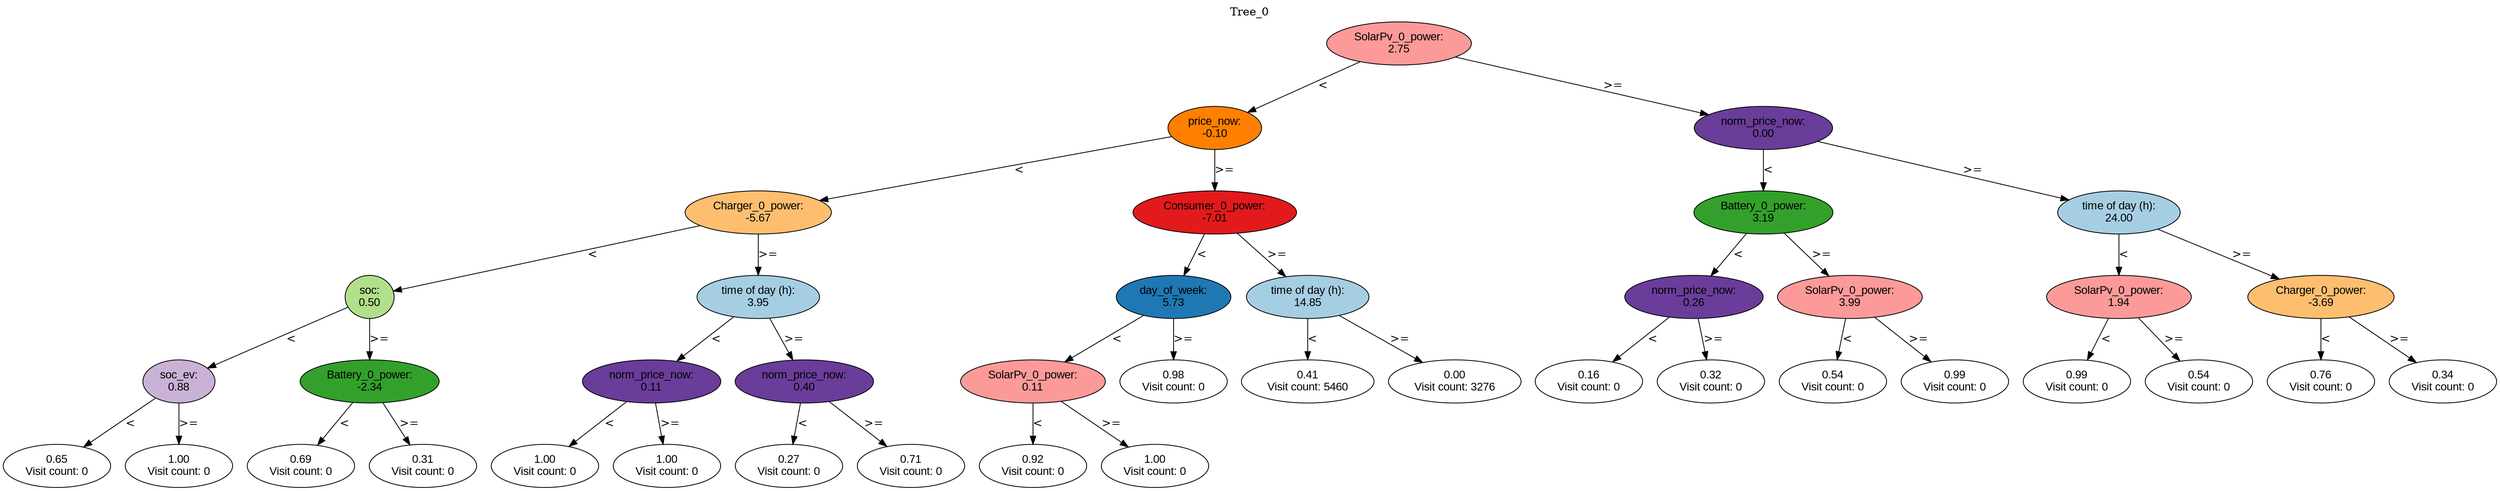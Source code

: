 digraph BST {
    node [fontname="Arial" style=filled colorscheme=paired12];
    0 [ label = "SolarPv_0_power:
2.75" fillcolor=5];
    1 [ label = "price_now:
-0.10" fillcolor=8];
    2 [ label = "Charger_0_power:
-5.67" fillcolor=7];
    3 [ label = "soc:
0.50" fillcolor=3];
    4 [ label = "soc_ev:
0.88" fillcolor=9];
    5 [ label = "0.65
Visit count: 0" fillcolor=white];
    6 [ label = "1.00
Visit count: 0" fillcolor=white];
    7 [ label = "Battery_0_power:
-2.34" fillcolor=4];
    8 [ label = "0.69
Visit count: 0" fillcolor=white];
    9 [ label = "0.31
Visit count: 0" fillcolor=white];
    10 [ label = "time of day (h):
3.95" fillcolor=1];
    11 [ label = "norm_price_now:
0.11" fillcolor=10];
    12 [ label = "1.00
Visit count: 0" fillcolor=white];
    13 [ label = "1.00
Visit count: 0" fillcolor=white];
    14 [ label = "norm_price_now:
0.40" fillcolor=10];
    15 [ label = "0.27
Visit count: 0" fillcolor=white];
    16 [ label = "0.71
Visit count: 0" fillcolor=white];
    17 [ label = "Consumer_0_power:
-7.01" fillcolor=6];
    18 [ label = "day_of_week:
5.73" fillcolor=2];
    19 [ label = "SolarPv_0_power:
0.11" fillcolor=5];
    20 [ label = "0.92
Visit count: 0" fillcolor=white];
    21 [ label = "1.00
Visit count: 0" fillcolor=white];
    22 [ label = "0.98
Visit count: 0" fillcolor=white];
    23 [ label = "time of day (h):
14.85" fillcolor=1];
    24 [ label = "0.41
Visit count: 5460" fillcolor=white];
    25 [ label = "0.00
Visit count: 3276" fillcolor=white];
    26 [ label = "norm_price_now:
0.00" fillcolor=10];
    27 [ label = "Battery_0_power:
3.19" fillcolor=4];
    28 [ label = "norm_price_now:
0.26" fillcolor=10];
    29 [ label = "0.16
Visit count: 0" fillcolor=white];
    30 [ label = "0.32
Visit count: 0" fillcolor=white];
    31 [ label = "SolarPv_0_power:
3.99" fillcolor=5];
    32 [ label = "0.54
Visit count: 0" fillcolor=white];
    33 [ label = "0.99
Visit count: 0" fillcolor=white];
    34 [ label = "time of day (h):
24.00" fillcolor=1];
    35 [ label = "SolarPv_0_power:
1.94" fillcolor=5];
    36 [ label = "0.99
Visit count: 0" fillcolor=white];
    37 [ label = "0.54
Visit count: 0" fillcolor=white];
    38 [ label = "Charger_0_power:
-3.69" fillcolor=7];
    39 [ label = "0.76
Visit count: 0" fillcolor=white];
    40 [ label = "0.34
Visit count: 0" fillcolor=white];

    0  -> 1[ label = "<"];
    0  -> 26[ label = ">="];
    1  -> 2[ label = "<"];
    1  -> 17[ label = ">="];
    2  -> 3[ label = "<"];
    2  -> 10[ label = ">="];
    3  -> 4[ label = "<"];
    3  -> 7[ label = ">="];
    4  -> 5[ label = "<"];
    4  -> 6[ label = ">="];
    7  -> 8[ label = "<"];
    7  -> 9[ label = ">="];
    10  -> 11[ label = "<"];
    10  -> 14[ label = ">="];
    11  -> 12[ label = "<"];
    11  -> 13[ label = ">="];
    14  -> 15[ label = "<"];
    14  -> 16[ label = ">="];
    17  -> 18[ label = "<"];
    17  -> 23[ label = ">="];
    18  -> 19[ label = "<"];
    18  -> 22[ label = ">="];
    19  -> 20[ label = "<"];
    19  -> 21[ label = ">="];
    23  -> 24[ label = "<"];
    23  -> 25[ label = ">="];
    26  -> 27[ label = "<"];
    26  -> 34[ label = ">="];
    27  -> 28[ label = "<"];
    27  -> 31[ label = ">="];
    28  -> 29[ label = "<"];
    28  -> 30[ label = ">="];
    31  -> 32[ label = "<"];
    31  -> 33[ label = ">="];
    34  -> 35[ label = "<"];
    34  -> 38[ label = ">="];
    35  -> 36[ label = "<"];
    35  -> 37[ label = ">="];
    38  -> 39[ label = "<"];
    38  -> 40[ label = ">="];

    labelloc="t";
    label="Tree_0";
}